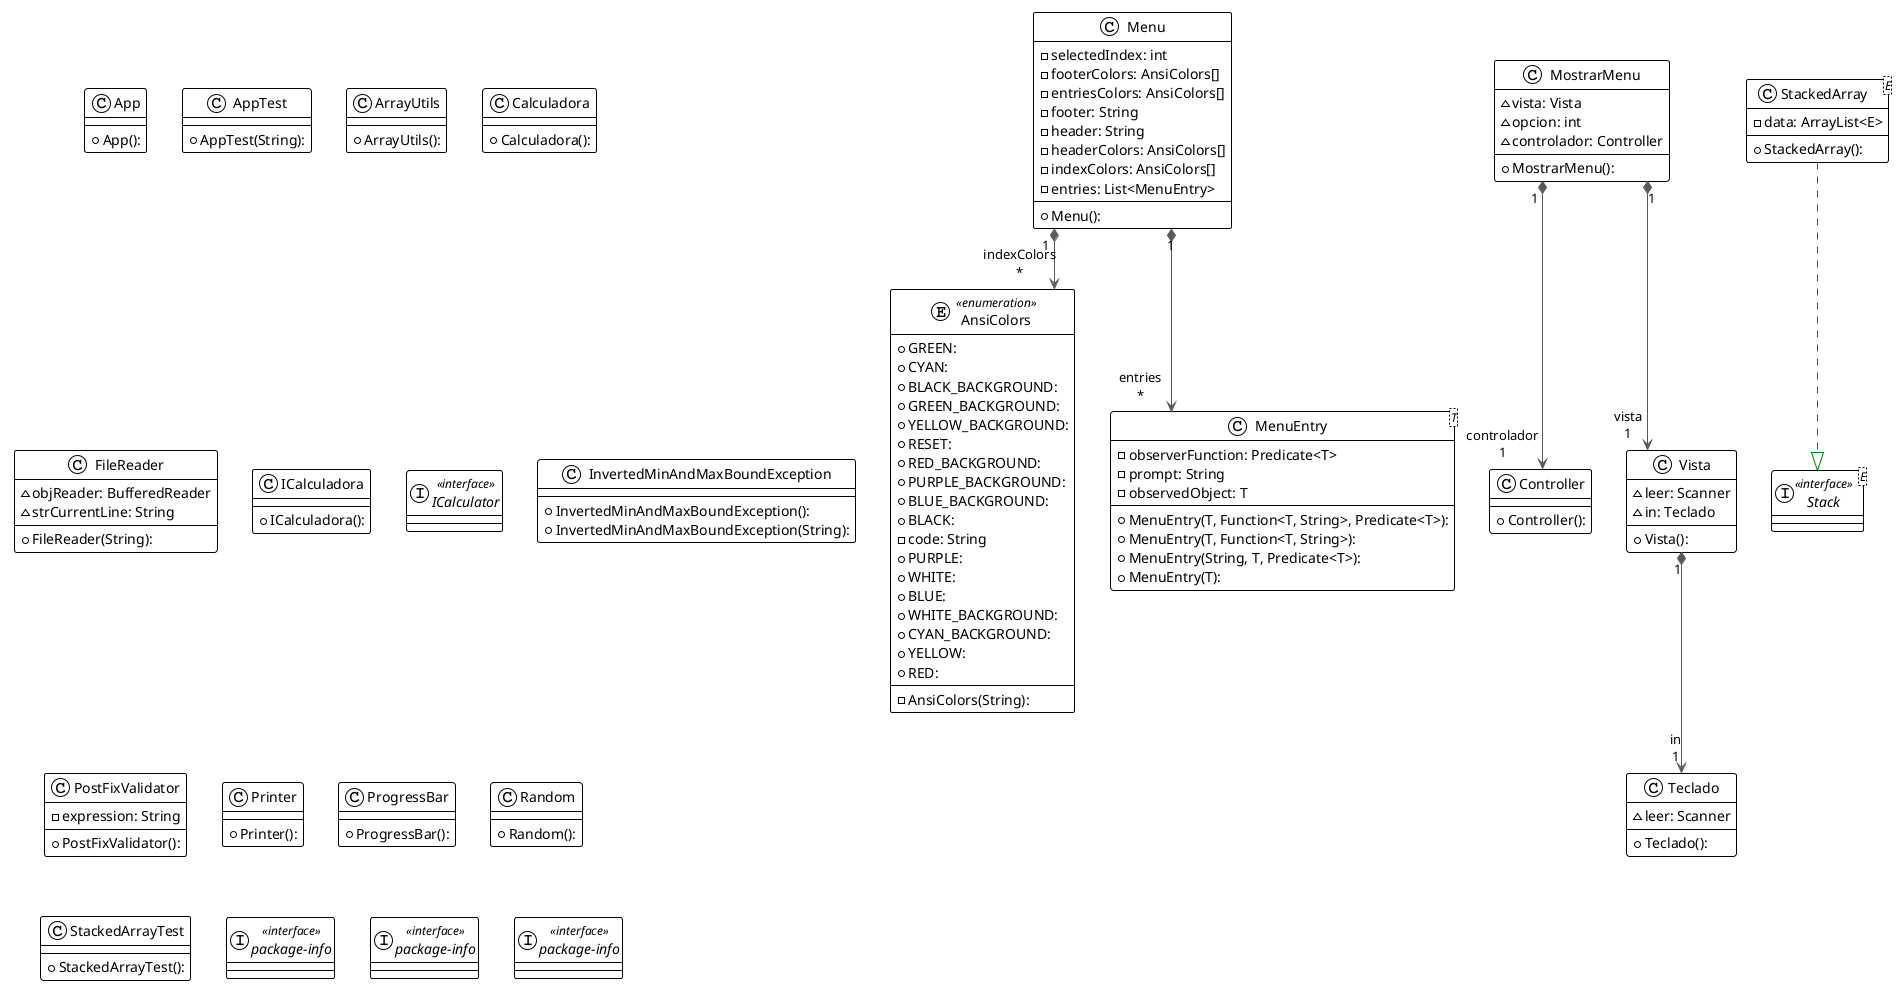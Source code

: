 @startuml

!theme plain
top to bottom direction
skinparam linetype ortho

enum AnsiColors << enumeration >> {
  - AnsiColors(String): 
  + GREEN: 
  + CYAN: 
  + BLACK_BACKGROUND: 
  + GREEN_BACKGROUND: 
  + YELLOW_BACKGROUND: 
  + RESET: 
  + RED_BACKGROUND: 
  + PURPLE_BACKGROUND: 
  + BLUE_BACKGROUND: 
  + BLACK: 
  - code: String
  + PURPLE: 
  + WHITE: 
  + BLUE: 
  + WHITE_BACKGROUND: 
  + CYAN_BACKGROUND: 
  + YELLOW: 
  + RED: 
}
class App {
  + App(): 
}
class AppTest {
  + AppTest(String): 
}
class ArrayUtils {
  + ArrayUtils(): 
}
class Calculadora {
  + Calculadora(): 
}
class Controller {
  + Controller(): 
}
class FileReader {
  + FileReader(String): 
  ~ objReader: BufferedReader
  ~ strCurrentLine: String
}
class ICalculadora {
  + ICalculadora(): 
}
interface ICalculator << interface >>
class InvertedMinAndMaxBoundException {
  + InvertedMinAndMaxBoundException(): 
  + InvertedMinAndMaxBoundException(String): 
}
class Menu {
  + Menu(): 
  - selectedIndex: int
  - footerColors: AnsiColors[]
  - entriesColors: AnsiColors[]
  - footer: String
  - header: String
  - headerColors: AnsiColors[]
  - indexColors: AnsiColors[]
  - entries: List<MenuEntry>
}
class MenuEntry<T> {
  + MenuEntry(T, Function<T, String>, Predicate<T>): 
  + MenuEntry(T, Function<T, String>): 
  + MenuEntry(String, T, Predicate<T>): 
  + MenuEntry(T): 
  - observerFunction: Predicate<T>
  - prompt: String
  - observedObject: T
}
class MostrarMenu {
  + MostrarMenu(): 
  ~ vista: Vista
  ~ opcion: int
  ~ controlador: Controller
}
class PostFixValidator {
  + PostFixValidator(): 
  - expression: String
}
class Printer {
  + Printer(): 
}
class ProgressBar {
  + ProgressBar(): 
}
class Random {
  + Random(): 
}
interface Stack<E> << interface >>
class StackedArray<E> {
  + StackedArray(): 
  - data: ArrayList<E>
}
class StackedArrayTest {
  + StackedArrayTest(): 
}
class Teclado {
  + Teclado(): 
  ~ leer: Scanner
}
class Vista {
  + Vista(): 
  ~ leer: Scanner
  ~ in: Teclado
}
interface node1 as "package-info" << interface >>
interface node2 as "package-info" << interface >>
interface node13 as "package-info" << interface >>

Menu                            "1" *-[#595959,plain]-> "indexColors\n*" AnsiColors                      
Menu                            "1" *-[#595959,plain]-> "entries\n*" MenuEntry                       
MostrarMenu                     "1" *-[#595959,plain]-> "controlador\n1" Controller                      
MostrarMenu                     "1" *-[#595959,plain]-> "vista\n1" Vista                           
StackedArray                     -[#008200,dashed]-^  Stack                           
Vista                           "1" *-[#595959,plain]-> "in\n1" Teclado                         
@enduml
